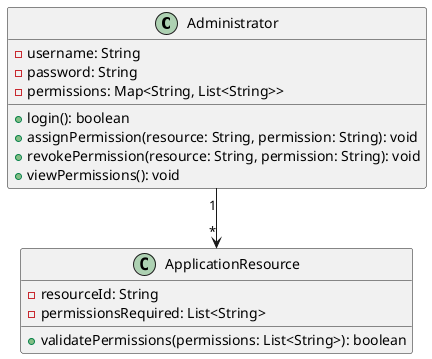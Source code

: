 @startuml

   class Administrator {
       - username: String
       - password: String
       - permissions: Map<String, List<String>>

       + login(): boolean
       + assignPermission(resource: String, permission: String): void
       + revokePermission(resource: String, permission: String): void
       + viewPermissions(): void
   }

   class ApplicationResource {
       - resourceId: String
       - permissionsRequired: List<String>

       + validatePermissions(permissions: List<String>): boolean
   }

   Administrator "1" --> "*" ApplicationResource

   @enduml